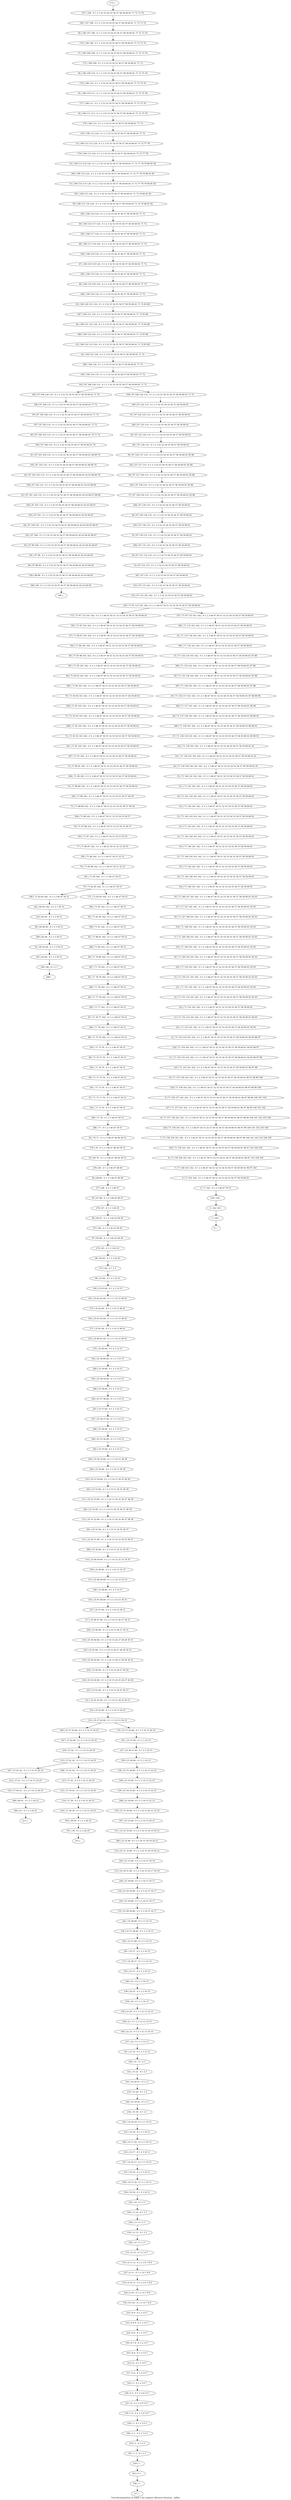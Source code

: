 digraph G {
graph [label="Tree-decomposition of width 5 for register allocator (function _exfile)"]
0[label="0 | : "];
1[label="1 | 163 : "];
2[label="2 | 162 163 : "];
3[label="3 | 71 162 : 0 1 2 3 46 47 50 51 "];
4[label="4 | 71 161 162 : 0 1 2 3 46 47 50 51 52 53 54 55 56 57 58 59 60 61 "];
5[label="5 | 71 160 161 162 : 0 1 2 3 46 47 50 51 52 53 54 55 56 57 58 59 60 61 96 97 105 "];
6[label="6 | 71 159 160 161 162 : 0 1 2 3 46 47 50 51 52 53 54 55 56 57 58 59 60 61 96 97 103 104 105 "];
7[label="7 | 71 158 159 161 162 : 0 1 2 3 46 47 50 51 52 53 54 55 56 57 58 59 60 61 96 97 99 100 101 102 103 104 105 "];
8[label="8 | 71 157 158 161 162 : 0 1 2 3 46 47 50 51 52 53 54 55 56 57 58 59 60 61 96 97 98 99 100 101 102 103 104 "];
9[label="9 | 71 156 157 161 162 : 0 1 2 3 46 47 50 51 52 53 54 55 56 57 58 59 60 61 96 97 98 99 100 101 102 "];
10[label="10 | 71 155 156 161 162 : 0 1 2 3 46 47 50 51 52 53 54 55 56 57 58 59 60 61 96 97 98 99 100 "];
11[label="11 | 71 154 155 161 162 : 0 1 2 3 46 47 50 51 52 53 54 55 56 57 58 59 60 61 94 95 96 97 98 "];
12[label="12 | 71 153 154 161 162 : 0 1 2 3 46 47 50 51 52 53 54 55 56 57 58 59 60 61 94 95 96 97 "];
13[label="13 | 71 152 153 161 162 : 0 1 2 3 46 47 50 51 52 53 54 55 56 57 58 59 60 61 94 95 "];
14[label="14 | 71 151 152 161 162 : 0 1 2 3 46 47 50 51 52 53 54 55 56 57 58 59 60 61 92 93 "];
15[label="15 | 71 150 151 161 162 : 0 1 2 3 46 47 50 51 52 53 54 55 56 57 58 59 60 61 92 93 "];
16[label="16 | 71 149 150 161 162 : 0 1 2 3 46 47 50 51 52 53 54 55 56 57 58 59 60 61 92 93 "];
17[label="17 | 71 148 149 161 162 : 0 1 2 3 46 47 50 51 52 53 54 55 56 57 58 59 60 61 92 93 "];
18[label="18 | 71 147 148 161 162 : 0 1 2 3 46 47 50 51 52 53 54 55 56 57 58 59 60 61 92 93 "];
19[label="19 | 71 146 147 161 162 : 0 1 2 3 46 47 50 51 52 53 54 55 56 57 58 59 60 61 92 93 "];
20[label="20 | 71 145 146 161 162 : 0 1 2 3 46 47 50 51 52 53 54 55 56 57 58 59 60 61 "];
21[label="21 | 71 144 145 161 162 : 0 1 2 3 46 47 50 51 52 53 54 55 56 57 58 59 60 61 "];
22[label="22 | 71 143 144 161 162 : 0 1 2 3 46 47 50 51 52 53 54 55 56 57 58 59 60 61 "];
23[label="23 | 71 142 143 161 162 : 0 1 2 3 46 47 50 51 52 53 54 55 56 57 58 59 60 61 "];
24[label="24 | 71 141 142 161 162 : 0 1 2 3 46 47 50 51 52 53 54 55 56 57 58 59 60 61 "];
25[label="25 | 71 140 141 161 162 : 0 1 2 3 46 47 50 51 52 53 54 55 56 57 58 59 60 61 "];
26[label="26 | 71 139 140 141 161 162 : 0 1 2 3 46 47 50 51 52 53 54 55 56 57 58 59 60 61 91 "];
27[label="27 | 71 138 139 161 162 : 0 1 2 3 46 47 50 51 52 53 54 55 56 57 58 59 60 61 89 90 91 "];
28[label="28 | 71 137 138 161 162 : 0 1 2 3 46 47 50 51 52 53 54 55 56 57 58 59 60 61 89 90 91 "];
29[label="29 | 71 136 137 161 162 : 0 1 2 3 46 47 50 51 52 53 54 55 56 57 58 59 60 61 87 88 89 90 "];
30[label="30 | 71 135 136 161 162 : 0 1 2 3 46 47 50 51 52 53 54 55 56 57 58 59 60 61 87 88 "];
31[label="31 | 71 134 135 161 162 : 0 1 2 3 46 47 50 51 52 53 54 55 56 57 58 59 60 61 87 88 "];
32[label="32 | 71 133 134 161 162 : 0 1 2 3 46 47 50 51 52 53 54 55 56 57 58 59 60 61 "];
33[label="33 | 97 132 133 : 0 1 2 3 52 53 54 55 56 57 58 59 60 61 "];
34[label="34 | 97 131 132 133 : 0 1 2 3 52 53 54 55 56 57 58 59 60 61 "];
35[label="35 | 97 130 131 133 : 0 1 2 3 52 53 54 55 56 57 58 59 60 61 "];
36[label="36 | 97 129 130 133 : 0 1 2 3 52 53 54 55 56 57 58 59 60 61 "];
37[label="37 | 97 128 129 133 : 0 1 2 3 52 53 54 55 56 57 58 59 60 61 85 86 "];
38[label="38 | 97 127 128 133 : 0 1 2 3 52 53 54 55 56 57 58 59 60 61 85 86 "];
39[label="39 | 97 126 127 133 : 0 1 2 3 52 53 54 55 56 57 58 59 60 61 85 86 "];
40[label="40 | 97 125 126 133 : 0 1 2 3 52 53 54 55 56 57 58 59 60 61 "];
41[label="41 | 97 124 125 133 : 0 1 2 3 52 53 54 55 56 57 58 59 60 61 "];
42[label="42 | 106 123 124 : 0 1 2 3 52 53 54 55 56 57 58 59 60 61 71 72 "];
43[label="43 | 106 122 123 124 : 0 1 2 3 52 53 54 55 56 57 58 59 60 61 71 72 83 84 "];
44[label="44 | 106 121 122 124 : 0 1 2 3 52 53 54 55 56 57 58 59 60 61 71 72 83 84 "];
45[label="45 | 106 120 121 124 : 0 1 2 3 52 53 54 55 56 57 58 59 60 61 71 72 83 84 "];
46[label="46 | 106 119 120 124 : 0 1 2 3 52 53 54 55 56 57 58 59 60 61 71 72 "];
47[label="47 | 106 118 119 124 : 0 1 2 3 52 53 54 55 56 57 58 59 60 61 71 72 "];
48[label="48 | 106 117 118 124 : 0 1 2 3 52 53 54 55 56 57 58 59 60 61 71 72 "];
49[label="49 | 106 116 117 124 : 0 1 2 3 52 53 54 55 56 57 58 59 60 61 71 72 "];
50[label="50 | 106 115 116 124 : 0 1 2 3 52 53 54 55 56 57 58 59 60 61 71 72 79 80 81 82 "];
51[label="51 | 106 114 115 124 : 0 1 2 3 52 53 54 55 56 57 58 59 60 61 71 72 77 78 79 80 81 82 "];
52[label="52 | 106 113 114 124 : 0 1 2 3 52 53 54 55 56 57 58 59 60 61 71 72 77 78 79 80 81 82 "];
53[label="53 | 106 112 113 124 : 0 1 2 3 52 53 54 55 56 57 58 59 60 61 71 72 77 78 "];
54[label="54 | 106 111 112 : 0 1 2 3 52 53 54 55 56 57 58 59 60 61 71 72 75 76 "];
55[label="55 | 106 110 111 : 0 1 2 3 52 53 54 55 56 57 58 59 60 61 71 72 75 76 "];
56[label="56 | 106 109 110 : 0 1 2 3 52 53 54 55 56 57 58 59 60 61 71 72 75 76 "];
57[label="57 | 106 108 109 : 0 1 2 3 52 53 54 55 56 57 58 59 60 61 71 72 73 74 "];
58[label="58 | 106 107 108 : 0 1 2 3 52 53 54 55 56 57 58 59 60 61 71 72 73 74 "];
59[label="59 | 97 105 106 133 : 0 1 2 3 52 53 54 55 56 57 58 59 60 61 71 72 "];
60[label="60 | 97 104 105 133 : 0 1 2 3 52 53 54 55 56 57 58 59 60 61 70 71 72 "];
61[label="61 | 97 103 104 133 : 0 1 2 3 52 53 54 55 56 57 58 59 60 61 68 69 70 "];
62[label="62 | 97 102 103 133 : 0 1 2 3 52 53 54 55 56 57 58 59 60 61 62 63 68 69 70 "];
63[label="63 | 97 101 102 133 : 0 1 2 3 52 53 54 55 56 57 58 59 60 61 62 63 66 67 68 69 "];
64[label="64 | 97 100 101 : 0 1 2 3 52 53 54 55 56 57 58 59 60 61 62 63 64 65 66 67 "];
65[label="65 | 97 99 100 : 0 1 2 3 52 53 54 55 56 57 58 59 60 61 62 63 64 65 66 67 "];
66[label="66 | 97 98 99 : 0 1 2 3 52 53 54 55 56 57 58 59 60 61 62 63 64 65 "];
67[label="67 | 71 96 97 161 162 : 0 1 2 3 46 47 50 51 52 53 54 55 56 57 58 59 60 61 "];
68[label="68 | 71 95 96 161 162 : 0 1 2 3 46 47 50 51 52 53 54 55 56 57 58 59 60 61 "];
69[label="69 | 71 94 95 161 162 : 0 1 2 3 46 47 50 51 52 53 54 55 56 57 58 59 60 61 "];
70[label="70 | 71 93 94 161 162 : 0 1 2 3 46 47 50 51 52 53 54 55 56 57 58 59 60 61 "];
71[label="71 | 71 92 93 161 162 : 0 1 2 3 46 47 50 51 52 53 54 55 56 57 58 59 60 61 "];
72[label="72 | 71 91 92 161 162 : 0 1 2 3 46 47 50 51 52 53 54 55 56 57 58 59 60 61 "];
73[label="73 | 71 90 91 162 : 0 1 2 3 46 47 50 51 52 53 54 55 56 57 58 59 60 61 "];
74[label="74 | 71 89 90 162 : 0 1 2 3 46 47 50 51 52 53 54 55 56 57 58 59 60 61 "];
75[label="75 | 71 88 89 162 : 0 1 2 3 46 47 50 51 52 53 54 55 56 57 58 59 "];
76[label="76 | 71 87 88 162 : 0 1 2 3 46 47 50 51 52 53 54 55 56 57 "];
77[label="77 | 71 86 87 162 : 0 1 2 3 46 47 50 51 52 53 54 55 "];
78[label="78 | 71 85 86 162 : 0 1 2 3 46 47 50 51 52 53 "];
79[label="79 | 71 82 85 162 : 0 1 2 3 46 47 50 51 "];
80[label="80 | 82 84 85 : 0 1 2 3 50 51 "];
81[label="81 | 82 83 84 : 0 1 2 3 50 51 "];
82[label="82 | 71 81 82 162 : 0 1 2 3 46 47 50 51 "];
83[label="83 | 71 80 81 162 : 0 1 2 3 46 47 50 51 "];
84[label="84 | 71 79 80 162 : 0 1 2 3 46 47 50 51 "];
85[label="85 | 71 78 79 162 : 0 1 2 3 46 47 50 51 "];
86[label="86 | 71 77 78 162 : 0 1 2 3 46 47 50 51 "];
87[label="87 | 71 76 77 162 : 0 1 2 3 46 47 50 51 "];
88[label="88 | 71 75 76 162 : 0 1 2 3 46 47 50 51 "];
89[label="89 | 71 74 75 76 : 0 1 2 3 46 47 50 51 "];
90[label="90 | 71 73 74 76 : 0 1 2 3 46 47 50 51 "];
91[label="91 | 71 72 73 76 : 0 1 2 3 46 47 50 51 "];
92[label="92 | 70 71 : 0 1 2 3 46 47 48 49 50 51 "];
93[label="93 | 69 70 : 0 1 2 3 46 47 48 49 50 51 "];
94[label="94 | 68 69 : 0 1 2 3 46 47 48 49 "];
95[label="95 | 67 68 : 0 1 2 3 44 45 46 47 "];
96[label="96 | 66 67 : 0 1 2 3 42 43 44 45 "];
97[label="97 | 65 66 : 0 1 2 3 42 43 44 45 "];
98[label="98 | 64 65 : 0 1 2 3 42 43 "];
99[label="99 | 25 64 : 0 1 2 3 14 15 "];
100[label="100 | 25 63 64 : 0 1 2 3 14 15 "];
101[label="101 | 25 62 63 64 : 0 1 2 3 14 15 40 41 "];
102[label="102 | 25 61 62 64 : 0 1 2 3 14 15 40 41 "];
103[label="103 | 25 60 61 64 : 0 1 2 3 14 15 40 41 "];
104[label="104 | 25 59 60 64 : 0 1 2 3 14 15 "];
105[label="105 | 25 58 59 60 : 0 1 2 3 14 15 "];
106[label="106 | 25 57 58 60 : 0 1 2 3 14 15 "];
107[label="107 | 25 56 57 60 : 0 1 2 3 14 15 "];
108[label="108 | 25 55 56 60 : 0 1 2 3 14 15 "];
109[label="109 | 25 54 55 60 : 0 1 2 3 14 15 38 39 "];
110[label="110 | 25 53 54 60 : 0 1 2 3 14 15 34 35 38 39 "];
111[label="111 | 25 52 53 60 : 0 1 2 3 14 15 34 35 36 37 38 39 "];
112[label="112 | 25 51 52 60 : 0 1 2 3 14 15 34 35 36 37 38 39 "];
113[label="113 | 25 50 51 60 : 0 1 2 3 14 15 32 33 34 35 36 37 "];
114[label="114 | 25 49 50 60 : 0 1 2 3 14 15 32 33 34 35 "];
115[label="115 | 25 48 49 60 : 0 1 2 3 14 15 32 33 "];
116[label="116 | 25 47 48 60 : 0 1 2 3 14 15 30 31 "];
117[label="117 | 25 46 47 60 : 0 1 2 3 14 15 26 27 30 31 "];
118[label="118 | 25 45 46 60 : 0 1 2 3 14 15 26 27 28 29 30 31 "];
119[label="119 | 25 44 45 60 : 0 1 2 3 14 15 26 27 28 29 30 31 "];
120[label="120 | 25 43 44 60 : 0 1 2 3 14 15 24 25 26 27 28 29 "];
121[label="121 | 25 42 43 60 : 0 1 2 3 14 15 24 25 26 27 "];
122[label="122 | 25 37 42 60 : 0 1 2 3 14 15 24 25 "];
123[label="123 | 37 41 42 : 0 1 2 3 14 15 24 25 "];
124[label="124 | 37 40 41 : 0 1 2 3 14 15 24 25 "];
125[label="125 | 37 39 42 : 0 1 2 3 14 15 24 25 "];
126[label="126 | 37 38 39 : 0 1 2 3 14 15 24 25 "];
127[label="127 | 25 36 37 60 : 0 1 2 3 14 15 "];
128[label="128 | 25 35 36 60 : 0 1 2 3 14 15 22 23 "];
129[label="129 | 25 34 35 60 : 0 1 2 3 14 15 22 23 "];
130[label="130 | 25 33 34 60 : 0 1 2 3 14 15 20 21 22 23 "];
131[label="131 | 25 32 33 60 : 0 1 2 3 14 15 18 19 20 21 "];
132[label="132 | 25 31 32 60 : 0 1 2 3 14 15 18 19 20 21 "];
133[label="133 | 25 30 31 60 : 0 1 2 3 14 15 16 17 18 19 "];
134[label="134 | 25 29 30 60 : 0 1 2 3 14 15 16 17 "];
135[label="135 | 25 28 29 60 : 0 1 2 3 14 15 16 17 "];
136[label="136 | 25 27 28 60 : 0 1 2 3 14 15 "];
137[label="137 | 25 26 27 : 0 1 2 3 14 15 "];
138[label="138 | 24 25 : 0 1 2 3 14 15 "];
139[label="139 | 23 24 : 0 1 2 3 12 13 14 15 "];
140[label="140 | 22 23 : 0 1 2 3 12 13 14 15 "];
141[label="141 | 21 22 : 0 1 2 3 12 13 "];
142[label="142 | 14 21 : 0 1 2 3 "];
143[label="143 | 14 20 21 : 0 1 2 3 "];
144[label="144 | 14 19 20 : 0 1 2 3 "];
145[label="145 | 14 18 19 : 0 1 2 3 10 11 "];
146[label="146 | 14 17 18 : 0 1 2 3 10 11 "];
147[label="147 | 14 16 17 : 0 1 2 3 10 11 "];
148[label="148 | 14 15 16 : 0 1 2 3 10 11 "];
149[label="149 | 13 14 : 0 1 2 3 "];
150[label="150 | 12 13 : 0 1 2 3 "];
151[label="151 | 6 12 : 0 1 2 3 6 7 "];
152[label="152 | 6 11 12 : 0 1 2 3 6 7 8 9 "];
153[label="153 | 6 10 11 : 0 1 2 3 6 7 8 9 "];
154[label="154 | 6 9 10 : 0 1 2 3 6 7 8 9 "];
155[label="155 | 6 8 9 : 0 1 2 3 6 7 "];
156[label="156 | 6 7 8 : 0 1 2 3 6 7 "];
157[label="157 | 5 6 : 0 1 2 3 6 7 "];
158[label="158 | 4 5 : 0 1 2 3 4 5 6 7 "];
159[label="159 | 3 4 : 0 1 2 3 4 5 6 7 "];
160[label="160 | 2 3 : 0 1 2 3 4 5 "];
161[label="161 | 1 2 : 0 1 2 3 "];
162[label="162 | 0 1 : "];
163[label="163 | 97 106 124 133 : 0 1 2 3 52 53 54 55 56 57 58 59 60 61 71 72 "];
164[label="164 | 97 106 124 133 : 0 1 2 3 52 53 54 55 56 57 58 59 60 61 71 72 "];
165[label="165 | 71 97 133 161 162 : 0 1 2 3 46 47 50 51 52 53 54 55 56 57 58 59 60 61 "];
166[label="166 | 71 82 85 162 : 0 1 2 3 46 47 50 51 "];
167[label="167 | 37 41 42 : 0 1 2 3 14 15 24 25 "];
168[label="168 | 37 41 42 : 0 1 2 3 14 15 24 25 "];
169[label="169 | 25 37 42 60 : 0 1 2 3 14 15 24 25 "];
170[label="170 | 25 37 42 60 : 0 1 2 3 14 15 24 25 "];
171[label="171 | 71 82 85 162 : 0 1 2 3 46 47 50 51 "];
172[label="172 | 71 97 133 161 162 : 0 1 2 3 46 47 50 51 52 53 54 55 56 57 58 59 60 61 "];
173[label="173 | : "];
174[label="174 | 106 108 : 0 1 2 3 52 53 54 55 56 57 58 59 60 61 71 72 73 74 "];
175[label="175 | 106 109 : 0 1 2 3 52 53 54 55 56 57 58 59 60 61 71 72 "];
176[label="176 | 106 110 : 0 1 2 3 52 53 54 55 56 57 58 59 60 61 71 72 75 76 "];
177[label="177 | 106 111 : 0 1 2 3 52 53 54 55 56 57 58 59 60 61 71 72 75 76 "];
178[label="178 | 106 112 : 0 1 2 3 52 53 54 55 56 57 58 59 60 61 71 72 "];
179[label="179 | 106 113 124 : 0 1 2 3 52 53 54 55 56 57 58 59 60 61 71 72 77 78 "];
180[label="180 | 106 114 124 : 0 1 2 3 52 53 54 55 56 57 58 59 60 61 71 72 77 78 79 80 81 82 "];
181[label="181 | 106 115 124 : 0 1 2 3 52 53 54 55 56 57 58 59 60 61 71 72 79 80 81 82 "];
182[label="182 | 106 116 124 : 0 1 2 3 52 53 54 55 56 57 58 59 60 61 71 72 "];
183[label="183 | 106 117 124 : 0 1 2 3 52 53 54 55 56 57 58 59 60 61 71 72 "];
184[label="184 | 106 118 124 : 0 1 2 3 52 53 54 55 56 57 58 59 60 61 71 72 "];
185[label="185 | 106 119 124 : 0 1 2 3 52 53 54 55 56 57 58 59 60 61 71 72 "];
186[label="186 | 106 120 124 : 0 1 2 3 52 53 54 55 56 57 58 59 60 61 71 72 "];
187[label="187 | 106 121 124 : 0 1 2 3 52 53 54 55 56 57 58 59 60 61 71 72 83 84 "];
188[label="188 | 106 122 124 : 0 1 2 3 52 53 54 55 56 57 58 59 60 61 71 72 83 84 "];
189[label="189 | 106 124 : 0 1 2 3 52 53 54 55 56 57 58 59 60 61 71 72 "];
190[label="190 | : "];
191[label="191 | 97 99 : 0 1 2 3 52 53 54 55 56 57 58 59 60 61 62 63 64 65 "];
192[label="192 | 97 100 : 0 1 2 3 52 53 54 55 56 57 58 59 60 61 62 63 64 65 66 67 "];
193[label="193 | 97 101 : 0 1 2 3 52 53 54 55 56 57 58 59 60 61 62 63 66 67 "];
194[label="194 | 97 102 133 : 0 1 2 3 52 53 54 55 56 57 58 59 60 61 62 63 68 69 "];
195[label="195 | 97 103 133 : 0 1 2 3 52 53 54 55 56 57 58 59 60 61 68 69 70 "];
196[label="196 | 97 104 133 : 0 1 2 3 52 53 54 55 56 57 58 59 60 61 70 "];
197[label="197 | 97 105 133 : 0 1 2 3 52 53 54 55 56 57 58 59 60 61 71 72 "];
198[label="198 | 97 106 133 : 0 1 2 3 52 53 54 55 56 57 58 59 60 61 71 72 "];
199[label="199 | 97 124 133 : 0 1 2 3 52 53 54 55 56 57 58 59 60 61 "];
200[label="200 | 97 125 133 : 0 1 2 3 52 53 54 55 56 57 58 59 60 61 "];
201[label="201 | 97 126 133 : 0 1 2 3 52 53 54 55 56 57 58 59 60 61 "];
202[label="202 | 97 127 133 : 0 1 2 3 52 53 54 55 56 57 58 59 60 61 85 86 "];
203[label="203 | 97 128 133 : 0 1 2 3 52 53 54 55 56 57 58 59 60 61 85 86 "];
204[label="204 | 97 129 133 : 0 1 2 3 52 53 54 55 56 57 58 59 60 61 "];
205[label="205 | 97 130 133 : 0 1 2 3 52 53 54 55 56 57 58 59 60 61 "];
206[label="206 | 97 131 133 : 0 1 2 3 52 53 54 55 56 57 58 59 60 61 "];
207[label="207 | 97 133 : 0 1 2 3 52 53 54 55 56 57 58 59 60 61 "];
208[label="208 | : "];
209[label="209 | 82 84 : 0 1 2 3 50 51 "];
210[label="210 | 82 85 : 0 1 2 3 50 51 "];
211[label="211 | : "];
212[label="212 | 37 41 : 0 1 2 3 14 15 24 25 "];
213[label="213 | : "];
214[label="214 | 37 39 : 0 1 2 3 14 15 24 25 "];
215[label="215 | 37 42 : 0 1 2 3 14 15 24 25 "];
216[label="216 | 37 42 : 0 1 2 3 14 15 24 25 "];
217[label="217 | : "];
218[label="218 | 1 : "];
219[label="219 | 2 : 0 1 2 3 "];
220[label="220 | 3 : 0 1 2 3 4 5 "];
221[label="221 | 4 : 0 1 2 3 4 5 6 7 "];
222[label="222 | 5 : 0 1 2 3 6 7 "];
223[label="223 | 6 : 0 1 2 3 6 7 "];
224[label="224 | 6 8 : 0 1 2 3 6 7 "];
225[label="225 | 6 9 : 0 1 2 3 6 7 "];
226[label="226 | 6 10 : 0 1 2 3 6 7 8 9 "];
227[label="227 | 6 11 : 0 1 2 3 6 7 8 9 "];
228[label="228 | 12 : 0 1 2 3 "];
229[label="229 | 13 : 0 1 2 3 "];
230[label="230 | 14 : 0 1 2 3 "];
231[label="231 | 14 16 : 0 1 2 3 10 11 "];
232[label="232 | 14 17 : 0 1 2 3 10 11 "];
233[label="233 | 14 18 : 0 1 2 3 10 11 "];
234[label="234 | 14 19 : 0 1 2 3 "];
235[label="235 | 14 20 : 0 1 2 3 "];
236[label="236 | 21 : 0 1 2 3 "];
237[label="237 | 22 : 0 1 2 3 12 13 "];
238[label="238 | 23 : 0 1 2 3 12 13 14 15 "];
239[label="239 | 24 : 0 1 2 3 14 15 "];
240[label="240 | 25 : 0 1 2 3 14 15 "];
241[label="241 | 25 27 : 0 1 2 3 14 15 "];
242[label="242 | 25 28 60 : 0 1 2 3 14 15 "];
243[label="243 | 25 29 60 : 0 1 2 3 14 15 16 17 "];
244[label="244 | 25 30 60 : 0 1 2 3 14 15 16 17 "];
245[label="245 | 25 31 60 : 0 1 2 3 14 15 18 19 "];
246[label="246 | 25 32 60 : 0 1 2 3 14 15 18 19 20 21 "];
247[label="247 | 25 33 60 : 0 1 2 3 14 15 20 21 "];
248[label="248 | 25 34 60 : 0 1 2 3 14 15 22 23 "];
249[label="249 | 25 35 60 : 0 1 2 3 14 15 22 23 "];
250[label="250 | 25 36 60 : 0 1 2 3 14 15 "];
251[label="251 | 25 37 60 : 0 1 2 3 14 15 "];
252[label="252 | 25 42 60 : 0 1 2 3 14 15 24 25 "];
253[label="253 | 25 43 60 : 0 1 2 3 14 15 24 25 26 27 "];
254[label="254 | 25 44 60 : 0 1 2 3 14 15 26 27 28 29 "];
255[label="255 | 25 45 60 : 0 1 2 3 14 15 26 27 28 29 30 31 "];
256[label="256 | 25 46 60 : 0 1 2 3 14 15 26 27 30 31 "];
257[label="257 | 25 47 60 : 0 1 2 3 14 15 30 31 "];
258[label="258 | 25 48 60 : 0 1 2 3 14 15 "];
259[label="259 | 25 49 60 : 0 1 2 3 14 15 32 33 "];
260[label="260 | 25 50 60 : 0 1 2 3 14 15 32 33 34 35 "];
261[label="261 | 25 51 60 : 0 1 2 3 14 15 34 35 36 37 "];
262[label="262 | 25 52 60 : 0 1 2 3 14 15 34 35 36 37 38 39 "];
263[label="263 | 25 53 60 : 0 1 2 3 14 15 34 35 38 39 "];
264[label="264 | 25 54 60 : 0 1 2 3 14 15 38 39 "];
265[label="265 | 25 55 60 : 0 1 2 3 14 15 "];
266[label="266 | 25 56 60 : 0 1 2 3 14 15 "];
267[label="267 | 25 57 60 : 0 1 2 3 14 15 "];
268[label="268 | 25 58 60 : 0 1 2 3 14 15 "];
269[label="269 | 25 59 60 : 0 1 2 3 14 15 "];
270[label="270 | 25 60 64 : 0 1 2 3 14 15 "];
271[label="271 | 25 61 64 : 0 1 2 3 14 15 40 41 "];
272[label="272 | 25 62 64 : 0 1 2 3 14 15 40 41 "];
273[label="273 | 64 : 0 1 2 3 "];
274[label="274 | 65 : 0 1 2 3 42 43 "];
275[label="275 | 66 : 0 1 2 3 42 43 44 45 "];
276[label="276 | 67 : 0 1 2 3 44 45 "];
277[label="277 | 68 : 0 1 2 3 46 47 "];
278[label="278 | 69 : 0 1 2 3 46 47 48 49 "];
279[label="279 | 70 : 0 1 2 3 46 47 48 49 50 51 "];
280[label="280 | 71 : 0 1 2 3 46 47 50 51 "];
281[label="281 | 71 73 76 : 0 1 2 3 46 47 50 51 "];
282[label="282 | 71 74 76 : 0 1 2 3 46 47 50 51 "];
283[label="283 | 71 75 76 : 0 1 2 3 46 47 50 51 "];
284[label="284 | 71 76 162 : 0 1 2 3 46 47 50 51 "];
285[label="285 | 71 77 162 : 0 1 2 3 46 47 50 51 "];
286[label="286 | 71 78 162 : 0 1 2 3 46 47 50 51 "];
287[label="287 | 71 79 162 : 0 1 2 3 46 47 50 51 "];
288[label="288 | 71 80 162 : 0 1 2 3 46 47 50 51 "];
289[label="289 | 71 81 162 : 0 1 2 3 46 47 50 51 "];
290[label="290 | 71 82 162 : 0 1 2 3 46 47 50 51 "];
291[label="291 | 71 85 162 : 0 1 2 3 46 47 50 51 "];
292[label="292 | 71 86 162 : 0 1 2 3 46 47 50 51 52 53 "];
293[label="293 | 71 87 162 : 0 1 2 3 46 47 50 51 52 53 54 55 "];
294[label="294 | 71 88 162 : 0 1 2 3 46 47 50 51 52 53 54 55 56 57 "];
295[label="295 | 71 89 162 : 0 1 2 3 46 47 50 51 52 53 54 55 56 57 58 59 "];
296[label="296 | 71 90 162 : 0 1 2 3 46 47 50 51 52 53 54 55 56 57 58 59 60 61 "];
297[label="297 | 71 91 162 : 0 1 2 3 46 47 50 51 52 53 54 55 56 57 58 59 60 61 "];
298[label="298 | 71 92 161 162 : 0 1 2 3 46 47 50 51 52 53 54 55 56 57 58 59 60 61 "];
299[label="299 | 71 93 161 162 : 0 1 2 3 46 47 50 51 52 53 54 55 56 57 58 59 60 61 "];
300[label="300 | 71 94 161 162 : 0 1 2 3 46 47 50 51 52 53 54 55 56 57 58 59 60 61 "];
301[label="301 | 71 95 161 162 : 0 1 2 3 46 47 50 51 52 53 54 55 56 57 58 59 60 61 "];
302[label="302 | 71 96 161 162 : 0 1 2 3 46 47 50 51 52 53 54 55 56 57 58 59 60 61 "];
303[label="303 | 71 97 161 162 : 0 1 2 3 46 47 50 51 52 53 54 55 56 57 58 59 60 61 "];
304[label="304 | 71 133 161 162 : 0 1 2 3 46 47 50 51 52 53 54 55 56 57 58 59 60 61 "];
305[label="305 | 71 134 161 162 : 0 1 2 3 46 47 50 51 52 53 54 55 56 57 58 59 60 61 "];
306[label="306 | 71 135 161 162 : 0 1 2 3 46 47 50 51 52 53 54 55 56 57 58 59 60 61 87 88 "];
307[label="307 | 71 136 161 162 : 0 1 2 3 46 47 50 51 52 53 54 55 56 57 58 59 60 61 87 88 "];
308[label="308 | 71 137 161 162 : 0 1 2 3 46 47 50 51 52 53 54 55 56 57 58 59 60 61 89 90 "];
309[label="309 | 71 138 161 162 : 0 1 2 3 46 47 50 51 52 53 54 55 56 57 58 59 60 61 89 90 91 "];
310[label="310 | 71 139 161 162 : 0 1 2 3 46 47 50 51 52 53 54 55 56 57 58 59 60 61 91 "];
311[label="311 | 71 141 161 162 : 0 1 2 3 46 47 50 51 52 53 54 55 56 57 58 59 60 61 "];
312[label="312 | 71 142 161 162 : 0 1 2 3 46 47 50 51 52 53 54 55 56 57 58 59 60 61 "];
313[label="313 | 71 143 161 162 : 0 1 2 3 46 47 50 51 52 53 54 55 56 57 58 59 60 61 "];
314[label="314 | 71 144 161 162 : 0 1 2 3 46 47 50 51 52 53 54 55 56 57 58 59 60 61 "];
315[label="315 | 71 145 161 162 : 0 1 2 3 46 47 50 51 52 53 54 55 56 57 58 59 60 61 "];
316[label="316 | 71 146 161 162 : 0 1 2 3 46 47 50 51 52 53 54 55 56 57 58 59 60 61 "];
317[label="317 | 71 147 161 162 : 0 1 2 3 46 47 50 51 52 53 54 55 56 57 58 59 60 61 92 93 "];
318[label="318 | 71 148 161 162 : 0 1 2 3 46 47 50 51 52 53 54 55 56 57 58 59 60 61 92 93 "];
319[label="319 | 71 149 161 162 : 0 1 2 3 46 47 50 51 52 53 54 55 56 57 58 59 60 61 92 93 "];
320[label="320 | 71 150 161 162 : 0 1 2 3 46 47 50 51 52 53 54 55 56 57 58 59 60 61 92 93 "];
321[label="321 | 71 151 161 162 : 0 1 2 3 46 47 50 51 52 53 54 55 56 57 58 59 60 61 92 93 "];
322[label="322 | 71 152 161 162 : 0 1 2 3 46 47 50 51 52 53 54 55 56 57 58 59 60 61 "];
323[label="323 | 71 153 161 162 : 0 1 2 3 46 47 50 51 52 53 54 55 56 57 58 59 60 61 94 95 "];
324[label="324 | 71 154 161 162 : 0 1 2 3 46 47 50 51 52 53 54 55 56 57 58 59 60 61 94 95 96 97 "];
325[label="325 | 71 155 161 162 : 0 1 2 3 46 47 50 51 52 53 54 55 56 57 58 59 60 61 96 97 98 "];
326[label="326 | 71 156 161 162 : 0 1 2 3 46 47 50 51 52 53 54 55 56 57 58 59 60 61 96 97 98 99 100 "];
327[label="327 | 71 157 161 162 : 0 1 2 3 46 47 50 51 52 53 54 55 56 57 58 59 60 61 96 97 98 99 100 101 102 "];
328[label="328 | 71 158 161 162 : 0 1 2 3 46 47 50 51 52 53 54 55 56 57 58 59 60 61 96 97 99 100 101 102 103 104 "];
329[label="329 | 71 159 161 162 : 0 1 2 3 46 47 50 51 52 53 54 55 56 57 58 59 60 61 96 97 103 104 105 "];
330[label="330 | 162 : "];
331[label="331 | 71 139 141 161 162 : 0 1 2 3 46 47 50 51 52 53 54 55 56 57 58 59 60 61 91 "];
332[label="332 | 97 133 161 162 : 0 1 2 3 52 53 54 55 56 57 58 59 60 61 "];
333[label="333 | 97 133 162 : 0 1 2 3 52 53 54 55 56 57 58 59 60 61 "];
334[label="334 | 106 124 133 : 0 1 2 3 52 53 54 55 56 57 58 59 60 61 71 72 "];
335[label="335 | 106 112 124 : 0 1 2 3 52 53 54 55 56 57 58 59 60 61 71 72 "];
336[label="336 | 107 108 : 0 1 2 3 52 53 54 55 56 57 58 59 60 61 71 72 73 74 "];
337[label="337 | 108 : 0 1 2 3 52 53 54 55 56 57 58 59 60 61 71 72 73 74 "];
338[label="338 | 97 101 133 : 0 1 2 3 52 53 54 55 56 57 58 59 60 61 62 63 66 67 "];
339[label="339 | 98 99 : 0 1 2 3 52 53 54 55 56 57 58 59 60 61 62 63 64 65 "];
340[label="340 | 99 : 0 1 2 3 52 53 54 55 56 57 58 59 60 61 62 63 64 65 "];
341[label="341 | 71 91 161 162 : 0 1 2 3 46 47 50 51 52 53 54 55 56 57 58 59 60 61 "];
342[label="342 | 82 85 162 : 0 1 2 3 50 51 "];
343[label="343 | 83 84 : 0 1 2 3 50 51 "];
344[label="344 | 84 : 0 1 2 3 "];
345[label="345 | 71 73 76 : 0 1 2 3 46 47 50 51 "];
346[label="346 | 71 76 : 0 1 2 3 46 47 50 51 "];
347[label="347 | 37 42 60 : 0 1 2 3 14 15 24 25 "];
348[label="348 | 40 41 : 0 1 2 3 24 25 "];
349[label="349 | 41 : 0 1 2 3 24 25 "];
350[label="350 | 38 39 : 0 1 2 3 24 25 "];
351[label="351 | 39 : 0 1 2 3 24 25 "];
352[label="352 | 25 27 60 : 0 1 2 3 14 15 "];
353[label="353 | 25 27 : 0 1 2 3 14 15 "];
354[label="354 | 14 16 : 0 1 2 3 10 11 "];
355[label="355 | 6 8 : 0 1 2 3 6 7 "];
356[label="356 | 1 : "];
357[label="357 | 71 97 133 161 162 : 0 1 2 3 46 47 50 51 52 53 54 55 56 57 58 59 60 61 "];
358[label="358 | 97 106 124 133 : 0 1 2 3 52 53 54 55 56 57 58 59 60 61 71 72 "];
99->100 ;
100->101 ;
142->143 ;
151->152 ;
79->166 ;
123->167 ;
123->168 ;
122->169 ;
122->170 ;
79->171 ;
191->66 ;
65->191 ;
192->65 ;
64->192 ;
193->64 ;
194->63 ;
62->194 ;
195->62 ;
61->195 ;
196->61 ;
60->196 ;
197->60 ;
59->197 ;
198->59 ;
164->198 ;
209->81 ;
80->209 ;
210->80 ;
212->124 ;
167->212 ;
214->126 ;
125->214 ;
215->125 ;
168->215 ;
216->123 ;
218->162 ;
161->218 ;
219->161 ;
160->219 ;
220->160 ;
159->220 ;
221->159 ;
158->221 ;
222->158 ;
157->222 ;
223->157 ;
224->156 ;
155->224 ;
225->155 ;
154->225 ;
226->154 ;
153->226 ;
227->153 ;
152->227 ;
228->151 ;
150->228 ;
229->150 ;
149->229 ;
230->149 ;
231->148 ;
147->231 ;
232->147 ;
146->232 ;
233->146 ;
145->233 ;
234->145 ;
144->234 ;
235->144 ;
143->235 ;
236->142 ;
141->236 ;
237->141 ;
140->237 ;
238->140 ;
139->238 ;
239->139 ;
138->239 ;
240->138 ;
241->137 ;
242->136 ;
135->242 ;
243->135 ;
134->243 ;
244->134 ;
133->244 ;
245->133 ;
132->245 ;
246->132 ;
131->246 ;
247->131 ;
130->247 ;
248->130 ;
129->248 ;
249->129 ;
128->249 ;
250->128 ;
127->250 ;
251->127 ;
170->251 ;
252->122 ;
121->252 ;
253->121 ;
120->253 ;
254->120 ;
119->254 ;
255->119 ;
118->255 ;
256->118 ;
117->256 ;
257->117 ;
116->257 ;
258->116 ;
115->258 ;
259->115 ;
114->259 ;
260->114 ;
113->260 ;
261->113 ;
112->261 ;
262->112 ;
111->262 ;
263->111 ;
110->263 ;
264->110 ;
109->264 ;
265->109 ;
108->265 ;
266->108 ;
107->266 ;
267->107 ;
106->267 ;
268->106 ;
105->268 ;
269->105 ;
104->269 ;
270->104 ;
103->270 ;
271->103 ;
102->271 ;
272->102 ;
101->272 ;
273->99 ;
98->273 ;
274->98 ;
97->274 ;
275->97 ;
96->275 ;
276->96 ;
95->276 ;
277->95 ;
94->277 ;
278->94 ;
93->278 ;
279->93 ;
92->279 ;
280->92 ;
281->91 ;
90->281 ;
282->90 ;
89->282 ;
283->89 ;
88->283 ;
284->88 ;
87->284 ;
285->87 ;
86->285 ;
286->86 ;
85->286 ;
287->85 ;
84->287 ;
288->84 ;
83->288 ;
289->83 ;
82->289 ;
290->82 ;
171->290 ;
291->79 ;
78->291 ;
292->78 ;
77->292 ;
293->77 ;
76->293 ;
294->76 ;
75->294 ;
295->75 ;
74->295 ;
296->74 ;
73->296 ;
297->73 ;
298->72 ;
71->298 ;
299->71 ;
70->299 ;
300->70 ;
69->300 ;
301->69 ;
68->301 ;
302->68 ;
67->302 ;
303->67 ;
172->303 ;
338->193 ;
63->338 ;
66->339 ;
340->190 ;
339->340 ;
341->297 ;
72->341 ;
342->210 ;
166->342 ;
81->343 ;
344->208 ;
343->344 ;
91->345 ;
346->280 ;
345->346 ;
347->216 ;
169->347 ;
124->348 ;
349->211 ;
348->349 ;
126->350 ;
351->213 ;
350->351 ;
352->241 ;
136->352 ;
353->240 ;
137->353 ;
354->230 ;
148->354 ;
355->223 ;
156->355 ;
356->217 ;
162->356 ;
173->337 ;
337->336 ;
336->58 ;
58->174 ;
174->57 ;
57->175 ;
175->56 ;
56->176 ;
176->55 ;
55->177 ;
177->54 ;
54->178 ;
178->335 ;
335->53 ;
53->179 ;
179->52 ;
52->180 ;
180->51 ;
51->181 ;
181->50 ;
50->182 ;
182->49 ;
49->183 ;
183->48 ;
48->184 ;
184->47 ;
47->185 ;
185->46 ;
46->186 ;
186->45 ;
45->187 ;
187->44 ;
44->188 ;
188->43 ;
43->42 ;
42->189 ;
189->334 ;
334->163 ;
199->41 ;
41->200 ;
200->40 ;
40->201 ;
201->39 ;
39->202 ;
202->38 ;
38->203 ;
203->37 ;
37->204 ;
204->36 ;
36->205 ;
205->35 ;
35->206 ;
206->34 ;
34->33 ;
33->207 ;
207->333 ;
333->332 ;
332->165 ;
304->32 ;
32->305 ;
305->31 ;
31->306 ;
306->30 ;
30->307 ;
307->29 ;
29->308 ;
308->28 ;
28->309 ;
309->27 ;
27->310 ;
310->331 ;
331->26 ;
26->25 ;
25->311 ;
311->24 ;
24->312 ;
312->23 ;
23->313 ;
313->22 ;
22->314 ;
314->21 ;
21->315 ;
315->20 ;
20->316 ;
316->19 ;
19->317 ;
317->18 ;
18->318 ;
318->17 ;
17->319 ;
319->16 ;
16->320 ;
320->15 ;
15->321 ;
321->14 ;
14->322 ;
322->13 ;
13->323 ;
323->12 ;
12->324 ;
324->11 ;
11->325 ;
325->10 ;
10->326 ;
326->9 ;
9->327 ;
327->8 ;
8->328 ;
328->7 ;
7->329 ;
329->6 ;
6->5 ;
5->4 ;
4->3 ;
3->330 ;
330->2 ;
2->1 ;
1->0 ;
357->304 ;
358->199 ;
165->172 ;
165->357 ;
163->164 ;
163->358 ;
}
